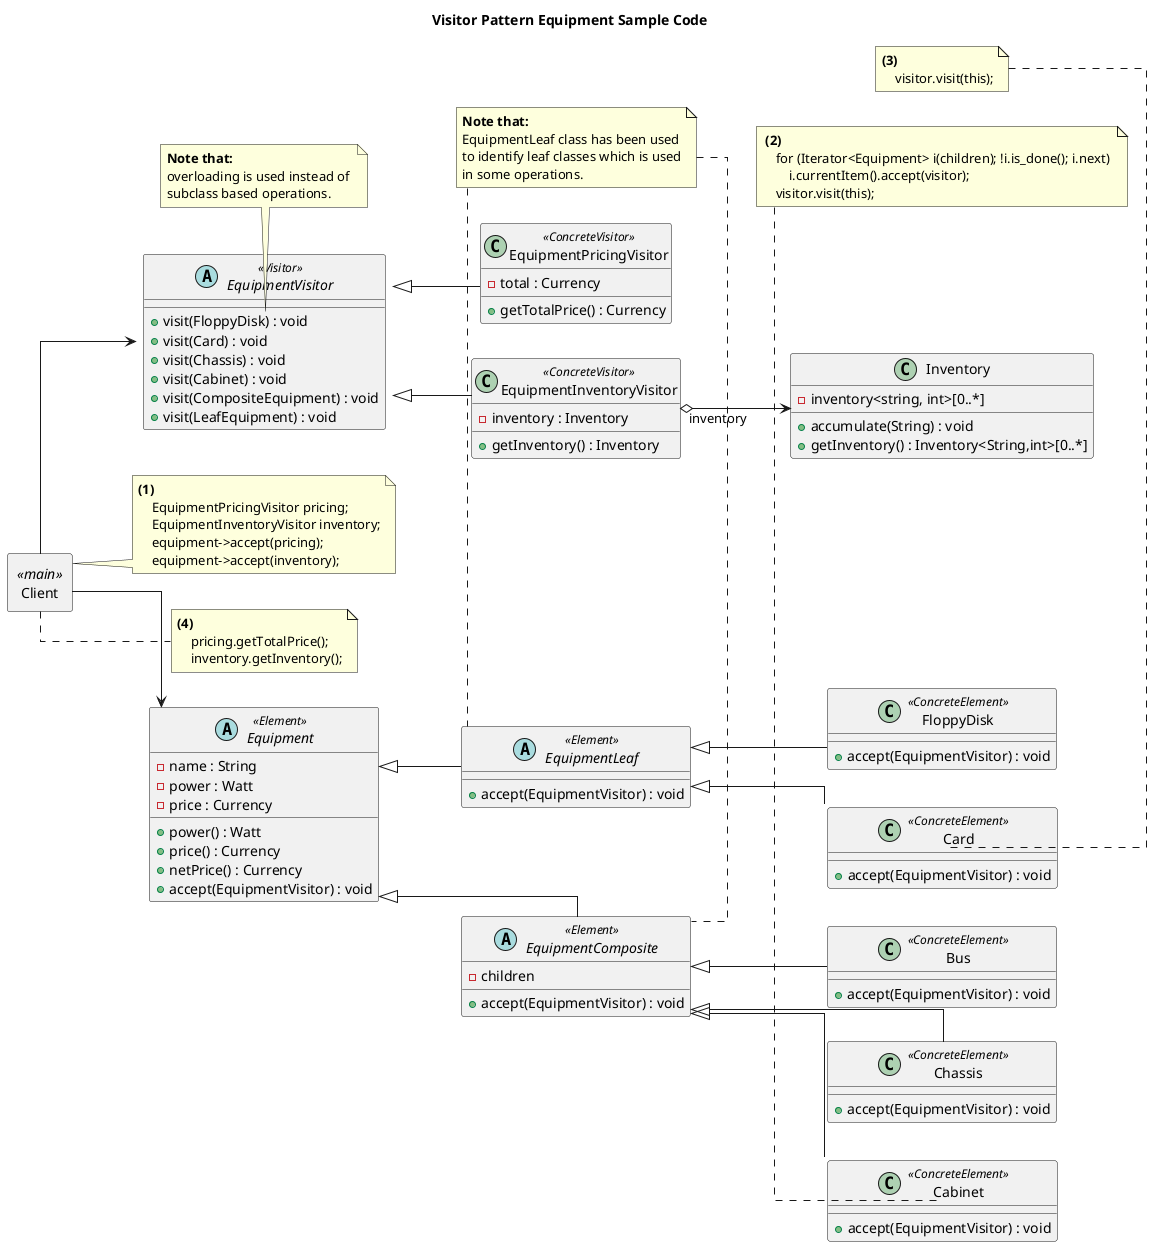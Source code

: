 @startuml

allowmixing
skinparam linetype ortho
left to right direction

title Visitor Pattern Equipment Sample Code

together {
    abstract class Equipment<<Element>>
    abstract class EquipmentComposite<<Element>>
    abstract class EquipmentLeaf<<Element>>
    class Cabinet<<ConcreteElement>>
    class Chassis<<ConcreteElement>>
    class Bus<<ConcreteElement>>
    class Card<<ConcreteElement>>
    class FloppyDisk<<ConcreteElement>>
    }

together {
        abstract class EquipmentVisitor<<Visitor>>
        class EquipmentInventoryVisitor<<ConcreteVisitor>>
        class EquipmentPricingVisitor<<ConcreteVisitor>>

        class Inventory
    }
    
rectangle Client<<main>>

Equipment : -name : String
Equipment : -power : Watt
Equipment : -price : Currency
Equipment : +power() : Watt
Equipment : +price() : Currency
Equipment : +netPrice() : Currency
Equipment : +accept(EquipmentVisitor) : void

EquipmentComposite : -children
EquipmentComposite : +accept(EquipmentVisitor) : void
EquipmentLeaf : +accept(EquipmentVisitor) : void
Cabinet : +accept(EquipmentVisitor) : void
Chassis : +accept(EquipmentVisitor) : void
Bus : +accept(EquipmentVisitor) : void
Card : +accept(EquipmentVisitor) : void
FloppyDisk : +accept(EquipmentVisitor) : void

EquipmentVisitor : +visit(FloppyDisk) : void
EquipmentVisitor : +visit(Card) : void
EquipmentVisitor : +visit(Chassis) : void
EquipmentVisitor : +visit(Cabinet) : void
EquipmentVisitor : +visit(CompositeEquipment) : void
EquipmentVisitor : +visit(LeafEquipment) : void

EquipmentPricingVisitor : -total : Currency
EquipmentPricingVisitor : +getTotalPrice() : Currency

EquipmentInventoryVisitor : -inventory : Inventory
EquipmentInventoryVisitor : +getInventory() : Inventory

Inventory : -inventory<string, int>[0..*]
Inventory : +accumulate(String) : void
Inventory : +getInventory() : Inventory<String,int>[0..*]

Equipment <|-- EquipmentComposite
Equipment <|-- EquipmentLeaf

EquipmentComposite <|-- Cabinet
EquipmentComposite <|-- Chassis
EquipmentComposite <|-- Bus
EquipmentLeaf <|-- Card
EquipmentLeaf <|-- FloppyDisk

EquipmentVisitor <|-- EquipmentPricingVisitor
EquipmentVisitor <|-- EquipmentInventoryVisitor

EquipmentInventoryVisitor "inventory" o--> Inventory

Client --> Equipment
Client --> EquipmentVisitor

note as nEquipmentVisitorVisit
    <b>Note that:
    overloading is used instead of 
    subclass based operations.
end note
nEquipmentVisitorVisit . EquipmentVisitor::visit

note as nComposite
    <b>Note that:
    EquipmentLeaf class has been used
    to identify leaf classes which is used
    in some operations.
end note
nComposite . EquipmentComposite
nComposite . EquipmentLeaf

note as nClient
    <b>(1)
        EquipmentPricingVisitor pricing;
        EquipmentInventoryVisitor inventory;
        equipment->accept(pricing);
        equipment->accept(inventory);
end note
nClient .up. Client

note as nCabinetAccept
    <b> (2)
        for (Iterator<Equipment> i(children); !i.is_done(); i.next) 
            i.currentItem().accept(visitor);
        visitor.visit(this);
end note
nCabinetAccept . Cabinet::accept

note as nCardAccept
    <b>(3)
        visitor.visit(this);
end note
nCardAccept . Card::accept

note as nClient2
    <b>(4)
        pricing.getTotalPrice();
        inventory.getInventory();
end note
nClient2 .up. Client

@enduml
